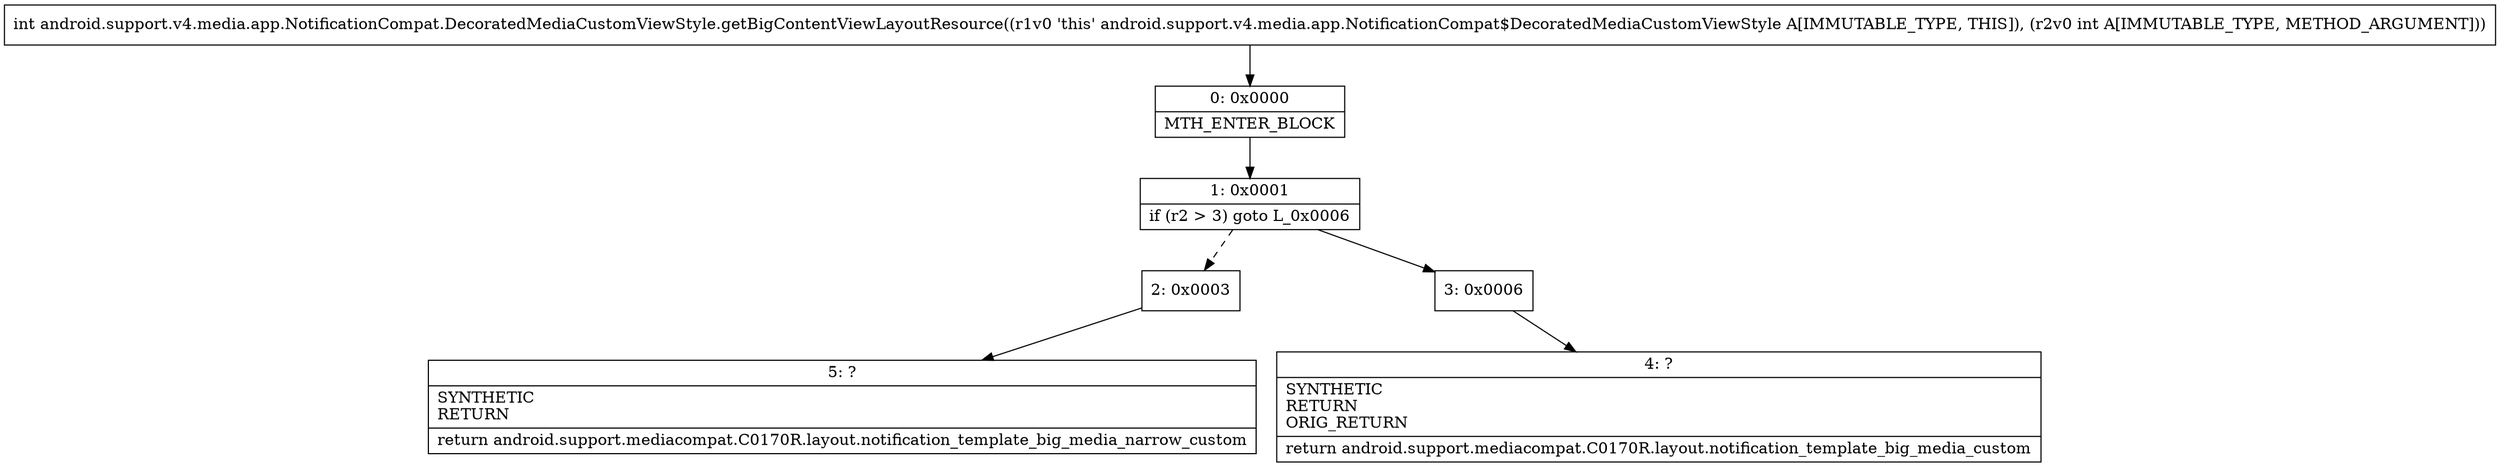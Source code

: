 digraph "CFG forandroid.support.v4.media.app.NotificationCompat.DecoratedMediaCustomViewStyle.getBigContentViewLayoutResource(I)I" {
Node_0 [shape=record,label="{0\:\ 0x0000|MTH_ENTER_BLOCK\l}"];
Node_1 [shape=record,label="{1\:\ 0x0001|if (r2 \> 3) goto L_0x0006\l}"];
Node_2 [shape=record,label="{2\:\ 0x0003}"];
Node_3 [shape=record,label="{3\:\ 0x0006}"];
Node_4 [shape=record,label="{4\:\ ?|SYNTHETIC\lRETURN\lORIG_RETURN\l|return android.support.mediacompat.C0170R.layout.notification_template_big_media_custom\l}"];
Node_5 [shape=record,label="{5\:\ ?|SYNTHETIC\lRETURN\l|return android.support.mediacompat.C0170R.layout.notification_template_big_media_narrow_custom\l}"];
MethodNode[shape=record,label="{int android.support.v4.media.app.NotificationCompat.DecoratedMediaCustomViewStyle.getBigContentViewLayoutResource((r1v0 'this' android.support.v4.media.app.NotificationCompat$DecoratedMediaCustomViewStyle A[IMMUTABLE_TYPE, THIS]), (r2v0 int A[IMMUTABLE_TYPE, METHOD_ARGUMENT])) }"];
MethodNode -> Node_0;
Node_0 -> Node_1;
Node_1 -> Node_2[style=dashed];
Node_1 -> Node_3;
Node_2 -> Node_5;
Node_3 -> Node_4;
}

